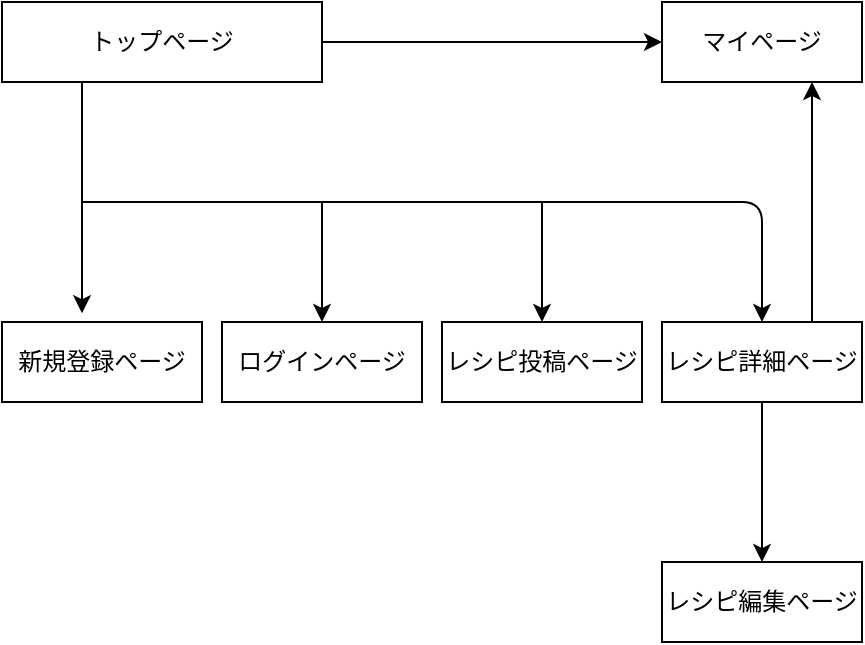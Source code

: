 <mxfile>
    <diagram id="n6c6YHys40DL3Wsc50_B" name="ページ1">
        <mxGraphModel dx="484" dy="659" grid="1" gridSize="10" guides="1" tooltips="1" connect="1" arrows="1" fold="1" page="1" pageScale="1" pageWidth="827" pageHeight="1169" math="0" shadow="0">
            <root>
                <mxCell id="0"/>
                <mxCell id="1" parent="0"/>
                <mxCell id="6" value="トップページ" style="whiteSpace=wrap;html=1;align=center;" vertex="1" parent="1">
                    <mxGeometry width="160" height="40" as="geometry"/>
                </mxCell>
                <mxCell id="7" value="新規登録ページ" style="whiteSpace=wrap;html=1;align=center;" vertex="1" parent="1">
                    <mxGeometry y="160" width="100" height="40" as="geometry"/>
                </mxCell>
                <mxCell id="8" value="ログインページ" style="whiteSpace=wrap;html=1;align=center;" vertex="1" parent="1">
                    <mxGeometry x="110" y="160" width="100" height="40" as="geometry"/>
                </mxCell>
                <mxCell id="9" value="レシピ投稿ページ" style="whiteSpace=wrap;html=1;align=center;" vertex="1" parent="1">
                    <mxGeometry x="220" y="160" width="100" height="40" as="geometry"/>
                </mxCell>
                <mxCell id="10" value="" style="endArrow=classic;html=1;exitX=0.25;exitY=1;exitDx=0;exitDy=0;entryX=0.4;entryY=-0.11;entryDx=0;entryDy=0;entryPerimeter=0;" edge="1" parent="1" source="6" target="7">
                    <mxGeometry width="50" height="50" relative="1" as="geometry">
                        <mxPoint x="230" y="360" as="sourcePoint"/>
                        <mxPoint x="280" y="310" as="targetPoint"/>
                        <Array as="points">
                            <mxPoint x="40" y="100"/>
                        </Array>
                    </mxGeometry>
                </mxCell>
                <mxCell id="11" value="" style="endArrow=classic;html=1;entryX=0.5;entryY=0;entryDx=0;entryDy=0;" edge="1" parent="1" target="13">
                    <mxGeometry width="50" height="50" relative="1" as="geometry">
                        <mxPoint x="40" y="100" as="sourcePoint"/>
                        <mxPoint x="490" y="100" as="targetPoint"/>
                        <Array as="points">
                            <mxPoint x="160" y="100"/>
                            <mxPoint x="270" y="100"/>
                            <mxPoint x="380" y="100"/>
                        </Array>
                    </mxGeometry>
                </mxCell>
                <mxCell id="12" value="" style="endArrow=classic;html=1;entryX=0.5;entryY=0;entryDx=0;entryDy=0;" edge="1" parent="1" target="8">
                    <mxGeometry width="50" height="50" relative="1" as="geometry">
                        <mxPoint x="160" y="100" as="sourcePoint"/>
                        <mxPoint x="280" y="310" as="targetPoint"/>
                    </mxGeometry>
                </mxCell>
                <mxCell id="13" value="レシピ詳細ページ" style="whiteSpace=wrap;html=1;align=center;" vertex="1" parent="1">
                    <mxGeometry x="330" y="160" width="100" height="40" as="geometry"/>
                </mxCell>
                <mxCell id="14" value="" style="endArrow=classic;html=1;entryX=0.5;entryY=0;entryDx=0;entryDy=0;" edge="1" parent="1" target="9">
                    <mxGeometry width="50" height="50" relative="1" as="geometry">
                        <mxPoint x="270" y="100" as="sourcePoint"/>
                        <mxPoint x="280" y="310" as="targetPoint"/>
                    </mxGeometry>
                </mxCell>
                <mxCell id="15" value="レシピ編集ページ" style="whiteSpace=wrap;html=1;align=center;" vertex="1" parent="1">
                    <mxGeometry x="330" y="280" width="100" height="40" as="geometry"/>
                </mxCell>
                <mxCell id="16" value="" style="endArrow=classic;html=1;exitX=0.5;exitY=1;exitDx=0;exitDy=0;entryX=0.5;entryY=0;entryDx=0;entryDy=0;" edge="1" parent="1" source="13" target="15">
                    <mxGeometry width="50" height="50" relative="1" as="geometry">
                        <mxPoint x="230" y="360" as="sourcePoint"/>
                        <mxPoint x="280" y="310" as="targetPoint"/>
                    </mxGeometry>
                </mxCell>
                <mxCell id="17" value="マイページ" style="whiteSpace=wrap;html=1;align=center;" vertex="1" parent="1">
                    <mxGeometry x="330" width="100" height="40" as="geometry"/>
                </mxCell>
                <mxCell id="18" value="" style="endArrow=classic;html=1;exitX=1;exitY=0.5;exitDx=0;exitDy=0;entryX=0;entryY=0.5;entryDx=0;entryDy=0;" edge="1" parent="1" source="6" target="17">
                    <mxGeometry width="50" height="50" relative="1" as="geometry">
                        <mxPoint x="230" y="360" as="sourcePoint"/>
                        <mxPoint x="320" y="130" as="targetPoint"/>
                    </mxGeometry>
                </mxCell>
                <mxCell id="19" value="" style="endArrow=classic;html=1;exitX=0.75;exitY=0;exitDx=0;exitDy=0;entryX=0.75;entryY=1;entryDx=0;entryDy=0;" edge="1" parent="1" source="13" target="17">
                    <mxGeometry width="50" height="50" relative="1" as="geometry">
                        <mxPoint x="230" y="360" as="sourcePoint"/>
                        <mxPoint x="280" y="310" as="targetPoint"/>
                    </mxGeometry>
                </mxCell>
            </root>
        </mxGraphModel>
    </diagram>
</mxfile>